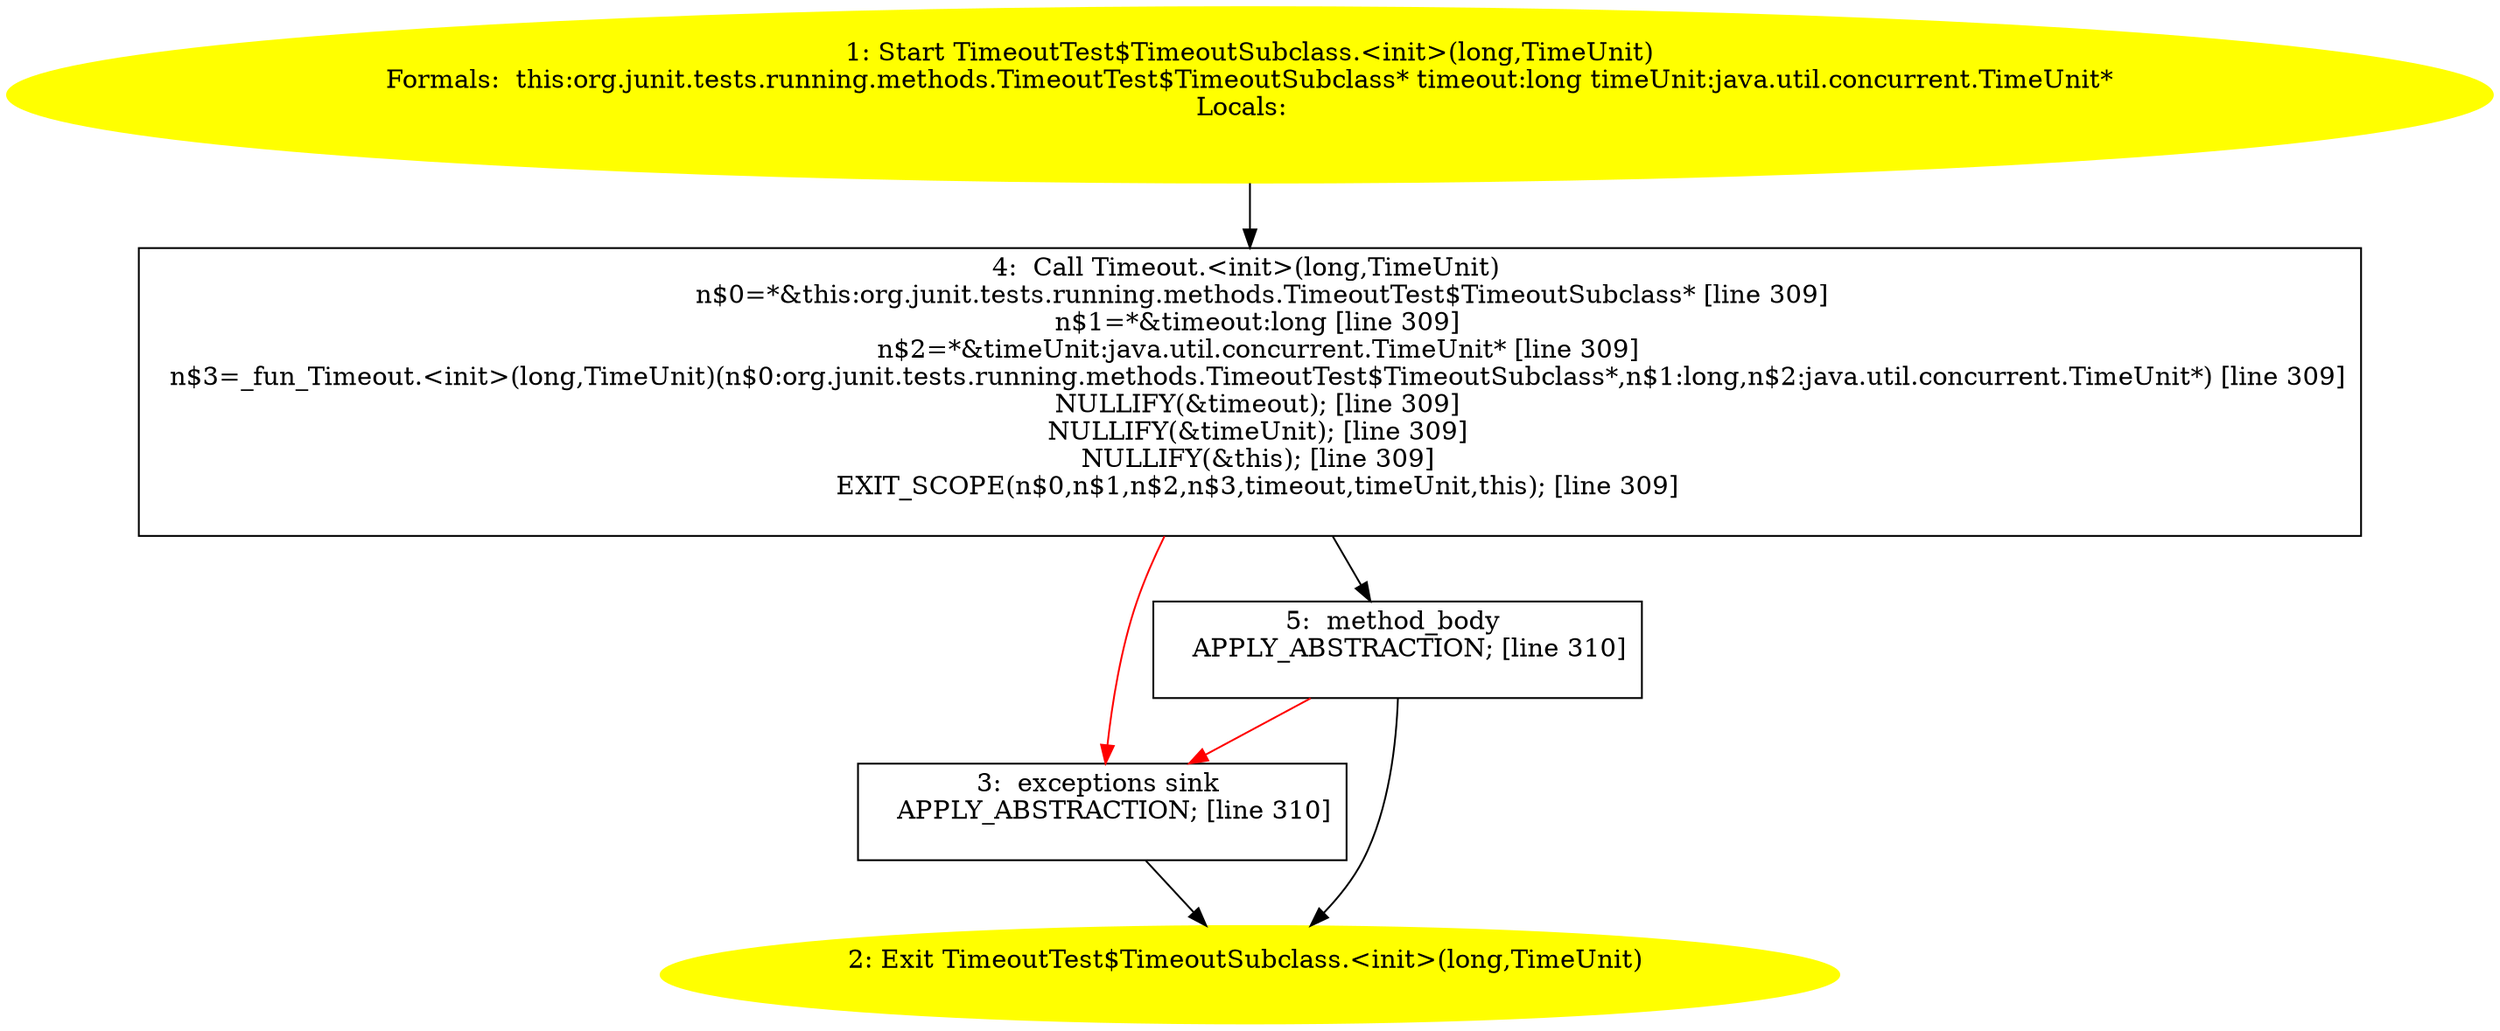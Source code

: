 /* @generated */
digraph cfg {
"org.junit.tests.running.methods.TimeoutTest$TimeoutSubclass.<init>(long,java.util.concurrent.TimeUni.fd7a80e1d9bdfe2c5a25fa773c2a0879_1" [label="1: Start TimeoutTest$TimeoutSubclass.<init>(long,TimeUnit)\nFormals:  this:org.junit.tests.running.methods.TimeoutTest$TimeoutSubclass* timeout:long timeUnit:java.util.concurrent.TimeUnit*\nLocals:  \n  " color=yellow style=filled]
	

	 "org.junit.tests.running.methods.TimeoutTest$TimeoutSubclass.<init>(long,java.util.concurrent.TimeUni.fd7a80e1d9bdfe2c5a25fa773c2a0879_1" -> "org.junit.tests.running.methods.TimeoutTest$TimeoutSubclass.<init>(long,java.util.concurrent.TimeUni.fd7a80e1d9bdfe2c5a25fa773c2a0879_4" ;
"org.junit.tests.running.methods.TimeoutTest$TimeoutSubclass.<init>(long,java.util.concurrent.TimeUni.fd7a80e1d9bdfe2c5a25fa773c2a0879_2" [label="2: Exit TimeoutTest$TimeoutSubclass.<init>(long,TimeUnit) \n  " color=yellow style=filled]
	

"org.junit.tests.running.methods.TimeoutTest$TimeoutSubclass.<init>(long,java.util.concurrent.TimeUni.fd7a80e1d9bdfe2c5a25fa773c2a0879_3" [label="3:  exceptions sink \n   APPLY_ABSTRACTION; [line 310]\n " shape="box"]
	

	 "org.junit.tests.running.methods.TimeoutTest$TimeoutSubclass.<init>(long,java.util.concurrent.TimeUni.fd7a80e1d9bdfe2c5a25fa773c2a0879_3" -> "org.junit.tests.running.methods.TimeoutTest$TimeoutSubclass.<init>(long,java.util.concurrent.TimeUni.fd7a80e1d9bdfe2c5a25fa773c2a0879_2" ;
"org.junit.tests.running.methods.TimeoutTest$TimeoutSubclass.<init>(long,java.util.concurrent.TimeUni.fd7a80e1d9bdfe2c5a25fa773c2a0879_4" [label="4:  Call Timeout.<init>(long,TimeUnit) \n   n$0=*&this:org.junit.tests.running.methods.TimeoutTest$TimeoutSubclass* [line 309]\n  n$1=*&timeout:long [line 309]\n  n$2=*&timeUnit:java.util.concurrent.TimeUnit* [line 309]\n  n$3=_fun_Timeout.<init>(long,TimeUnit)(n$0:org.junit.tests.running.methods.TimeoutTest$TimeoutSubclass*,n$1:long,n$2:java.util.concurrent.TimeUnit*) [line 309]\n  NULLIFY(&timeout); [line 309]\n  NULLIFY(&timeUnit); [line 309]\n  NULLIFY(&this); [line 309]\n  EXIT_SCOPE(n$0,n$1,n$2,n$3,timeout,timeUnit,this); [line 309]\n " shape="box"]
	

	 "org.junit.tests.running.methods.TimeoutTest$TimeoutSubclass.<init>(long,java.util.concurrent.TimeUni.fd7a80e1d9bdfe2c5a25fa773c2a0879_4" -> "org.junit.tests.running.methods.TimeoutTest$TimeoutSubclass.<init>(long,java.util.concurrent.TimeUni.fd7a80e1d9bdfe2c5a25fa773c2a0879_5" ;
	 "org.junit.tests.running.methods.TimeoutTest$TimeoutSubclass.<init>(long,java.util.concurrent.TimeUni.fd7a80e1d9bdfe2c5a25fa773c2a0879_4" -> "org.junit.tests.running.methods.TimeoutTest$TimeoutSubclass.<init>(long,java.util.concurrent.TimeUni.fd7a80e1d9bdfe2c5a25fa773c2a0879_3" [color="red" ];
"org.junit.tests.running.methods.TimeoutTest$TimeoutSubclass.<init>(long,java.util.concurrent.TimeUni.fd7a80e1d9bdfe2c5a25fa773c2a0879_5" [label="5:  method_body \n   APPLY_ABSTRACTION; [line 310]\n " shape="box"]
	

	 "org.junit.tests.running.methods.TimeoutTest$TimeoutSubclass.<init>(long,java.util.concurrent.TimeUni.fd7a80e1d9bdfe2c5a25fa773c2a0879_5" -> "org.junit.tests.running.methods.TimeoutTest$TimeoutSubclass.<init>(long,java.util.concurrent.TimeUni.fd7a80e1d9bdfe2c5a25fa773c2a0879_2" ;
	 "org.junit.tests.running.methods.TimeoutTest$TimeoutSubclass.<init>(long,java.util.concurrent.TimeUni.fd7a80e1d9bdfe2c5a25fa773c2a0879_5" -> "org.junit.tests.running.methods.TimeoutTest$TimeoutSubclass.<init>(long,java.util.concurrent.TimeUni.fd7a80e1d9bdfe2c5a25fa773c2a0879_3" [color="red" ];
}
